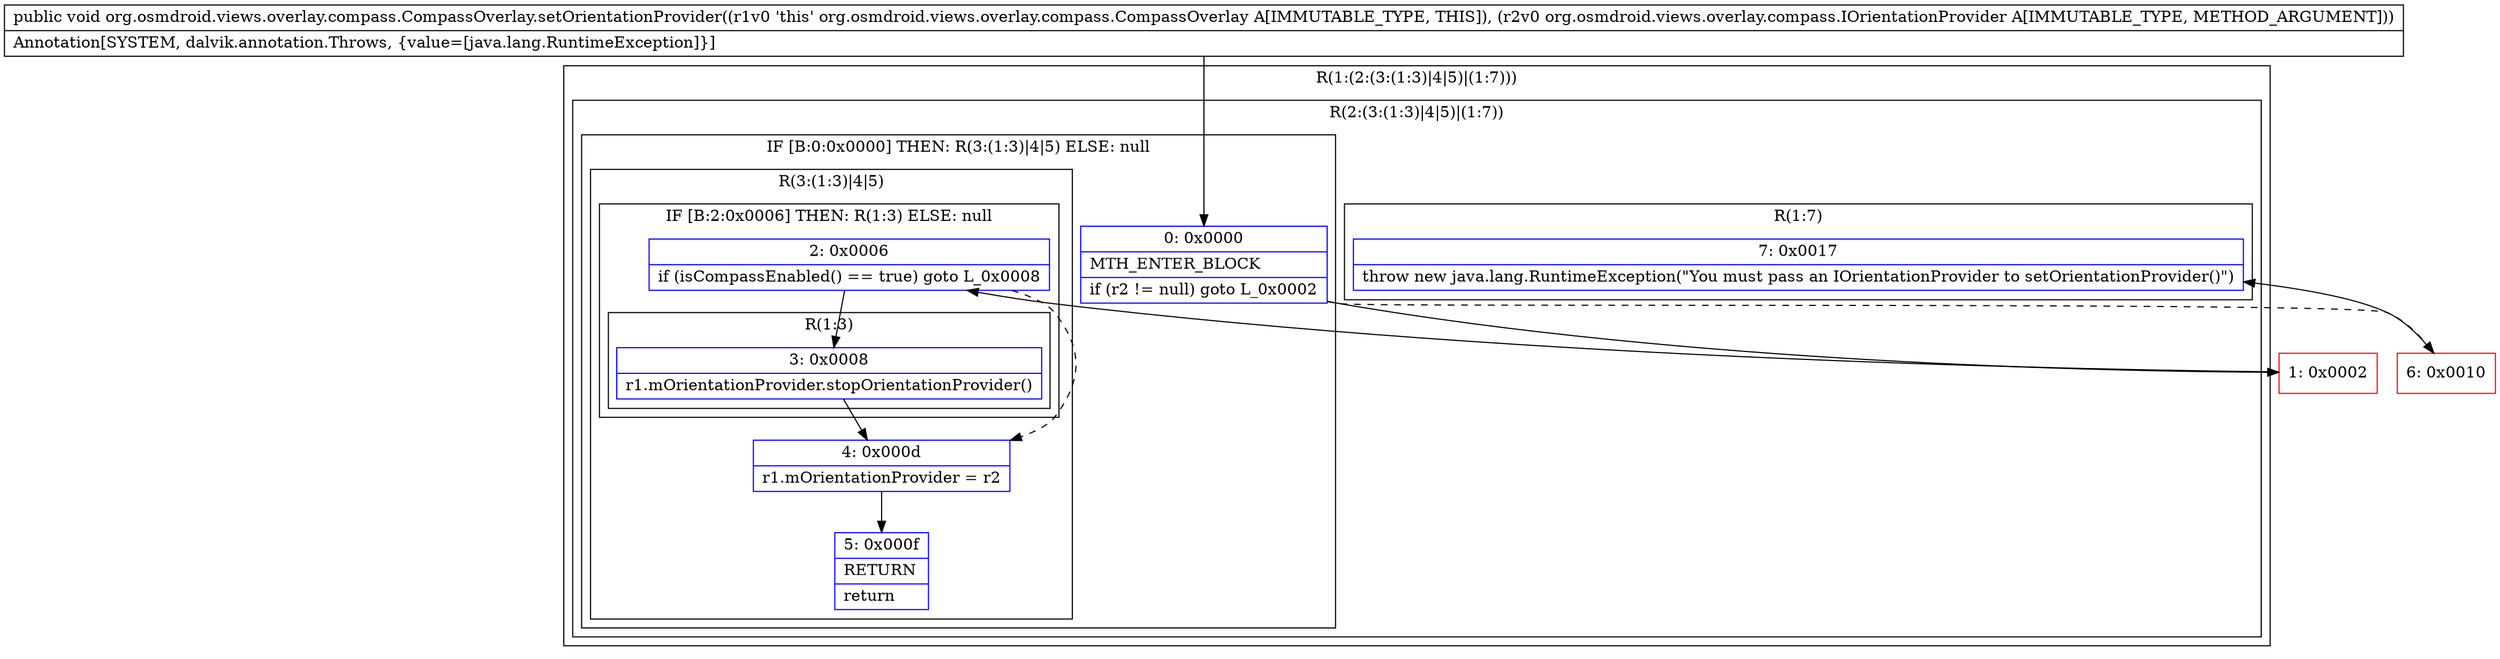 digraph "CFG fororg.osmdroid.views.overlay.compass.CompassOverlay.setOrientationProvider(Lorg\/osmdroid\/views\/overlay\/compass\/IOrientationProvider;)V" {
subgraph cluster_Region_977738974 {
label = "R(1:(2:(3:(1:3)|4|5)|(1:7)))";
node [shape=record,color=blue];
subgraph cluster_Region_352780907 {
label = "R(2:(3:(1:3)|4|5)|(1:7))";
node [shape=record,color=blue];
subgraph cluster_IfRegion_1701680628 {
label = "IF [B:0:0x0000] THEN: R(3:(1:3)|4|5) ELSE: null";
node [shape=record,color=blue];
Node_0 [shape=record,label="{0\:\ 0x0000|MTH_ENTER_BLOCK\l|if (r2 != null) goto L_0x0002\l}"];
subgraph cluster_Region_1903023166 {
label = "R(3:(1:3)|4|5)";
node [shape=record,color=blue];
subgraph cluster_IfRegion_1934530337 {
label = "IF [B:2:0x0006] THEN: R(1:3) ELSE: null";
node [shape=record,color=blue];
Node_2 [shape=record,label="{2\:\ 0x0006|if (isCompassEnabled() == true) goto L_0x0008\l}"];
subgraph cluster_Region_1593296761 {
label = "R(1:3)";
node [shape=record,color=blue];
Node_3 [shape=record,label="{3\:\ 0x0008|r1.mOrientationProvider.stopOrientationProvider()\l}"];
}
}
Node_4 [shape=record,label="{4\:\ 0x000d|r1.mOrientationProvider = r2\l}"];
Node_5 [shape=record,label="{5\:\ 0x000f|RETURN\l|return\l}"];
}
}
subgraph cluster_Region_1471953766 {
label = "R(1:7)";
node [shape=record,color=blue];
Node_7 [shape=record,label="{7\:\ 0x0017|throw new java.lang.RuntimeException(\"You must pass an IOrientationProvider to setOrientationProvider()\")\l}"];
}
}
}
Node_1 [shape=record,color=red,label="{1\:\ 0x0002}"];
Node_6 [shape=record,color=red,label="{6\:\ 0x0010}"];
MethodNode[shape=record,label="{public void org.osmdroid.views.overlay.compass.CompassOverlay.setOrientationProvider((r1v0 'this' org.osmdroid.views.overlay.compass.CompassOverlay A[IMMUTABLE_TYPE, THIS]), (r2v0 org.osmdroid.views.overlay.compass.IOrientationProvider A[IMMUTABLE_TYPE, METHOD_ARGUMENT]))  | Annotation[SYSTEM, dalvik.annotation.Throws, \{value=[java.lang.RuntimeException]\}]\l}"];
MethodNode -> Node_0;
Node_0 -> Node_1;
Node_0 -> Node_6[style=dashed];
Node_2 -> Node_3;
Node_2 -> Node_4[style=dashed];
Node_3 -> Node_4;
Node_4 -> Node_5;
Node_1 -> Node_2;
Node_6 -> Node_7;
}

